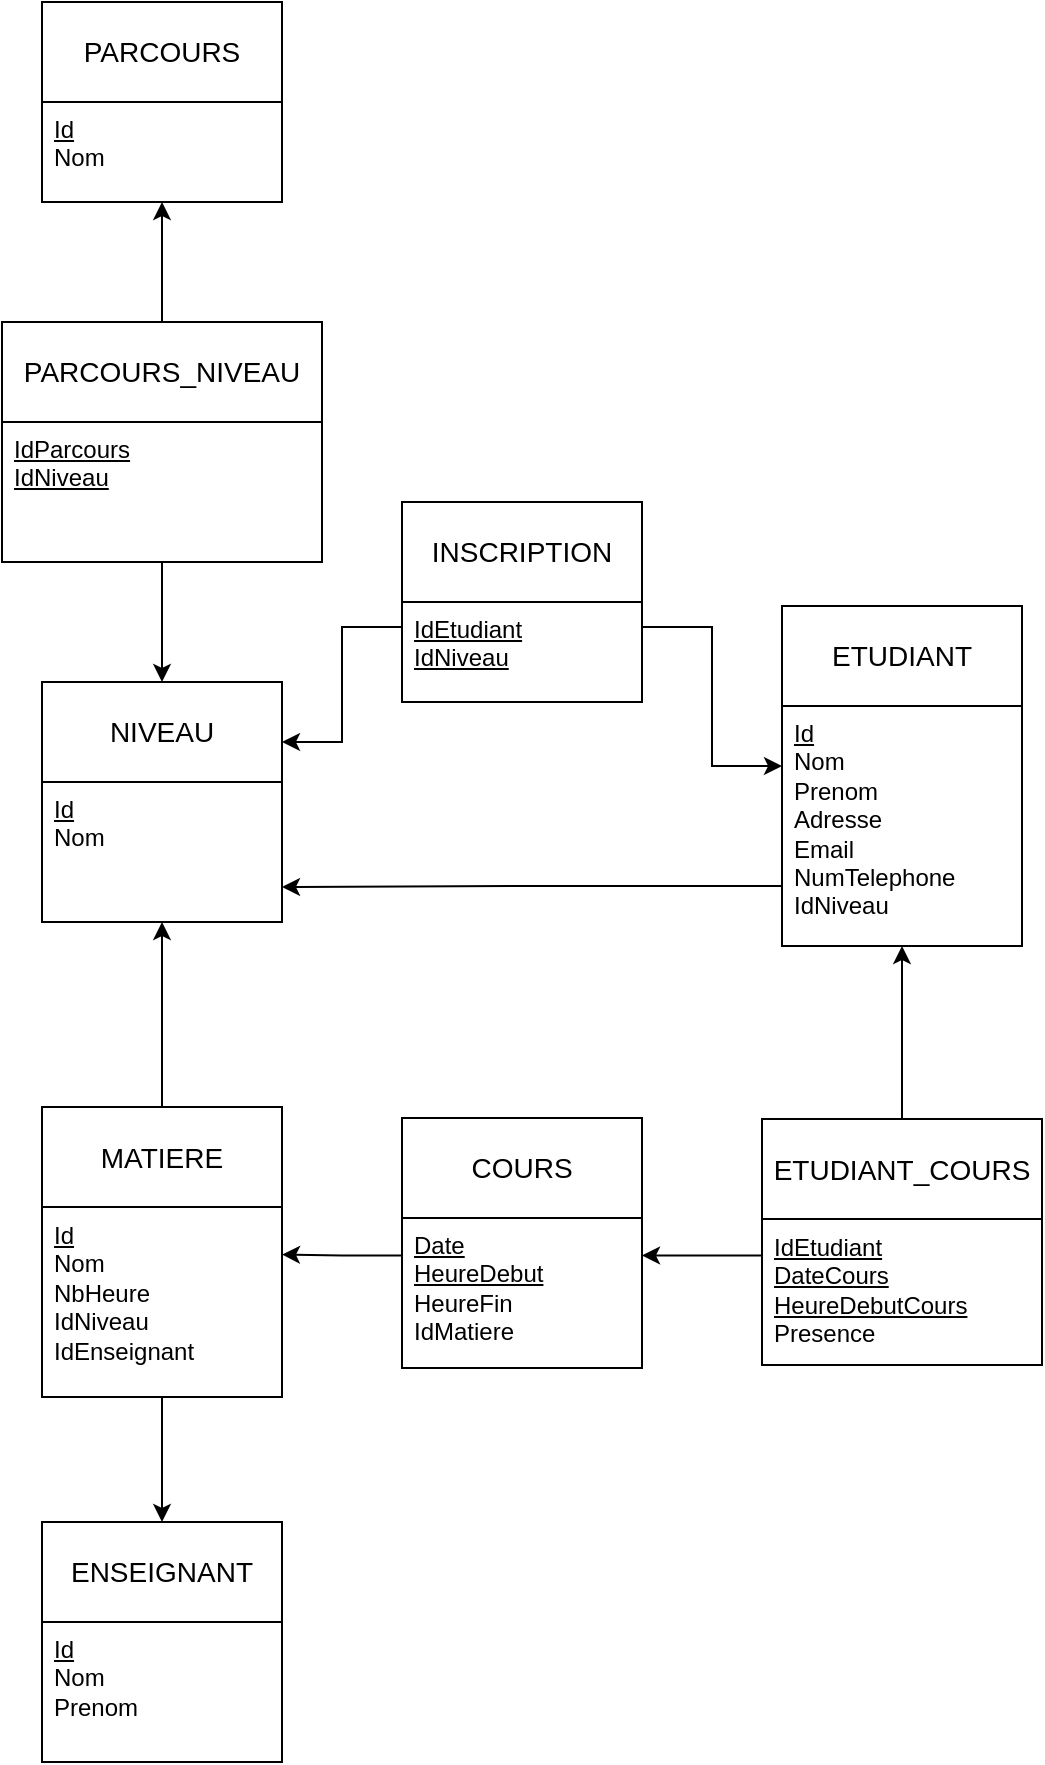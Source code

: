 <mxfile version="24.5.1" type="device">
  <diagram id="R2lEEEUBdFMjLlhIrx00" name="Page-1">
    <mxGraphModel dx="878" dy="563" grid="1" gridSize="10" guides="1" tooltips="1" connect="1" arrows="1" fold="1" page="1" pageScale="1" pageWidth="850" pageHeight="1100" math="0" shadow="0" extFonts="Permanent Marker^https://fonts.googleapis.com/css?family=Permanent+Marker">
      <root>
        <mxCell id="0" />
        <mxCell id="1" parent="0" />
        <mxCell id="bnuf3WYSZrRRGawVMBvF-1" value="PARCOURS" style="swimlane;childLayout=stackLayout;horizontal=1;startSize=50;horizontalStack=0;rounded=0;fontSize=14;fontStyle=0;strokeWidth=1;resizeParent=0;resizeLast=1;shadow=0;dashed=0;align=center;arcSize=4;whiteSpace=wrap;html=1;" parent="1" vertex="1">
          <mxGeometry x="180" y="110" width="120" height="100" as="geometry" />
        </mxCell>
        <mxCell id="bnuf3WYSZrRRGawVMBvF-2" value="&lt;u&gt;Id&lt;/u&gt;&lt;div&gt;Nom&lt;/div&gt;" style="align=left;strokeColor=none;fillColor=none;spacingLeft=4;fontSize=12;verticalAlign=top;resizable=0;rotatable=0;part=1;html=1;" parent="bnuf3WYSZrRRGawVMBvF-1" vertex="1">
          <mxGeometry y="50" width="120" height="50" as="geometry" />
        </mxCell>
        <mxCell id="u935Ka7-p9bcb2pJaBH7-19" style="edgeStyle=orthogonalEdgeStyle;rounded=0;orthogonalLoop=1;jettySize=auto;html=1;exitX=0.5;exitY=0;exitDx=0;exitDy=0;entryX=0.5;entryY=1;entryDx=0;entryDy=0;" edge="1" parent="1" source="u935Ka7-p9bcb2pJaBH7-1" target="bnuf3WYSZrRRGawVMBvF-2">
          <mxGeometry relative="1" as="geometry" />
        </mxCell>
        <mxCell id="u935Ka7-p9bcb2pJaBH7-1" value="PARCOURS_NIVEAU" style="swimlane;childLayout=stackLayout;horizontal=1;startSize=50;horizontalStack=0;rounded=0;fontSize=14;fontStyle=0;strokeWidth=1;resizeParent=0;resizeLast=1;shadow=0;dashed=0;align=center;arcSize=4;whiteSpace=wrap;html=1;" vertex="1" parent="1">
          <mxGeometry x="160" y="270" width="160" height="120" as="geometry" />
        </mxCell>
        <mxCell id="u935Ka7-p9bcb2pJaBH7-2" value="&lt;u&gt;IdParcours&lt;/u&gt;&lt;div&gt;&lt;u&gt;IdNiveau&lt;/u&gt;&lt;/div&gt;" style="align=left;strokeColor=none;fillColor=none;spacingLeft=4;fontSize=12;verticalAlign=top;resizable=0;rotatable=0;part=1;html=1;" vertex="1" parent="u935Ka7-p9bcb2pJaBH7-1">
          <mxGeometry y="50" width="160" height="70" as="geometry" />
        </mxCell>
        <mxCell id="u935Ka7-p9bcb2pJaBH7-3" value="NIVEAU" style="swimlane;childLayout=stackLayout;horizontal=1;startSize=50;horizontalStack=0;rounded=0;fontSize=14;fontStyle=0;strokeWidth=1;resizeParent=0;resizeLast=1;shadow=0;dashed=0;align=center;arcSize=4;whiteSpace=wrap;html=1;" vertex="1" parent="1">
          <mxGeometry x="180" y="450" width="120" height="120" as="geometry" />
        </mxCell>
        <mxCell id="u935Ka7-p9bcb2pJaBH7-4" value="&lt;u&gt;Id&lt;/u&gt;&lt;div&gt;Nom&lt;/div&gt;" style="align=left;strokeColor=none;fillColor=none;spacingLeft=4;fontSize=12;verticalAlign=top;resizable=0;rotatable=0;part=1;html=1;" vertex="1" parent="u935Ka7-p9bcb2pJaBH7-3">
          <mxGeometry y="50" width="120" height="70" as="geometry" />
        </mxCell>
        <mxCell id="u935Ka7-p9bcb2pJaBH7-5" value="INSCRIPTION" style="swimlane;childLayout=stackLayout;horizontal=1;startSize=50;horizontalStack=0;rounded=0;fontSize=14;fontStyle=0;strokeWidth=1;resizeParent=0;resizeLast=1;shadow=0;dashed=0;align=center;arcSize=4;whiteSpace=wrap;html=1;" vertex="1" parent="1">
          <mxGeometry x="360" y="360" width="120" height="100" as="geometry" />
        </mxCell>
        <mxCell id="u935Ka7-p9bcb2pJaBH7-6" value="&lt;u&gt;IdEtudiant&lt;/u&gt;&lt;div&gt;&lt;u&gt;IdNiveau&lt;/u&gt;&lt;/div&gt;" style="align=left;strokeColor=none;fillColor=none;spacingLeft=4;fontSize=12;verticalAlign=top;resizable=0;rotatable=0;part=1;html=1;" vertex="1" parent="u935Ka7-p9bcb2pJaBH7-5">
          <mxGeometry y="50" width="120" height="50" as="geometry" />
        </mxCell>
        <mxCell id="u935Ka7-p9bcb2pJaBH7-7" value="ETUDIANT" style="swimlane;childLayout=stackLayout;horizontal=1;startSize=50;horizontalStack=0;rounded=0;fontSize=14;fontStyle=0;strokeWidth=1;resizeParent=0;resizeLast=1;shadow=0;dashed=0;align=center;arcSize=4;whiteSpace=wrap;html=1;" vertex="1" parent="1">
          <mxGeometry x="550" y="412" width="120" height="170" as="geometry" />
        </mxCell>
        <mxCell id="u935Ka7-p9bcb2pJaBH7-8" value="&lt;u&gt;Id&lt;/u&gt;&lt;div&gt;Nom&lt;/div&gt;&lt;div&gt;Prenom&lt;/div&gt;&lt;div&gt;Adresse&lt;/div&gt;&lt;div&gt;Email&lt;/div&gt;&lt;div&gt;NumTelephone&lt;/div&gt;&lt;div&gt;IdNiveau&lt;/div&gt;" style="align=left;strokeColor=none;fillColor=none;spacingLeft=4;fontSize=12;verticalAlign=top;resizable=0;rotatable=0;part=1;html=1;" vertex="1" parent="u935Ka7-p9bcb2pJaBH7-7">
          <mxGeometry y="50" width="120" height="120" as="geometry" />
        </mxCell>
        <mxCell id="u935Ka7-p9bcb2pJaBH7-29" style="edgeStyle=orthogonalEdgeStyle;rounded=0;orthogonalLoop=1;jettySize=auto;html=1;exitX=0.5;exitY=0;exitDx=0;exitDy=0;entryX=0.5;entryY=1;entryDx=0;entryDy=0;" edge="1" parent="1" source="u935Ka7-p9bcb2pJaBH7-9" target="u935Ka7-p9bcb2pJaBH7-8">
          <mxGeometry relative="1" as="geometry" />
        </mxCell>
        <mxCell id="u935Ka7-p9bcb2pJaBH7-9" value="ETUDIANT_COURS" style="swimlane;childLayout=stackLayout;horizontal=1;startSize=50;horizontalStack=0;rounded=0;fontSize=14;fontStyle=0;strokeWidth=1;resizeParent=0;resizeLast=1;shadow=0;dashed=0;align=center;arcSize=4;whiteSpace=wrap;html=1;" vertex="1" parent="1">
          <mxGeometry x="540" y="668.5" width="140" height="123" as="geometry" />
        </mxCell>
        <mxCell id="u935Ka7-p9bcb2pJaBH7-10" value="&lt;u&gt;IdEtudiant&lt;/u&gt;&lt;div&gt;&lt;u&gt;DateCours&lt;/u&gt;&lt;/div&gt;&lt;div&gt;&lt;u&gt;HeureDebutCours&lt;/u&gt;&lt;/div&gt;&lt;div&gt;Presence&lt;/div&gt;" style="align=left;strokeColor=none;fillColor=none;spacingLeft=4;fontSize=12;verticalAlign=top;resizable=0;rotatable=0;part=1;html=1;" vertex="1" parent="u935Ka7-p9bcb2pJaBH7-9">
          <mxGeometry y="50" width="140" height="73" as="geometry" />
        </mxCell>
        <mxCell id="u935Ka7-p9bcb2pJaBH7-11" value="COURS" style="swimlane;childLayout=stackLayout;horizontal=1;startSize=50;horizontalStack=0;rounded=0;fontSize=14;fontStyle=0;strokeWidth=1;resizeParent=0;resizeLast=1;shadow=0;dashed=0;align=center;arcSize=4;whiteSpace=wrap;html=1;" vertex="1" parent="1">
          <mxGeometry x="360" y="668" width="120" height="125" as="geometry" />
        </mxCell>
        <mxCell id="u935Ka7-p9bcb2pJaBH7-12" value="&lt;u&gt;Date&lt;/u&gt;&lt;div&gt;&lt;u&gt;HeureDebut&lt;/u&gt;&lt;/div&gt;&lt;div&gt;HeureFin&lt;/div&gt;&lt;div&gt;IdMatiere&lt;/div&gt;" style="align=left;strokeColor=none;fillColor=none;spacingLeft=4;fontSize=12;verticalAlign=top;resizable=0;rotatable=0;part=1;html=1;" vertex="1" parent="u935Ka7-p9bcb2pJaBH7-11">
          <mxGeometry y="50" width="120" height="75" as="geometry" />
        </mxCell>
        <mxCell id="u935Ka7-p9bcb2pJaBH7-24" style="edgeStyle=orthogonalEdgeStyle;rounded=0;orthogonalLoop=1;jettySize=auto;html=1;exitX=0.5;exitY=0;exitDx=0;exitDy=0;entryX=0.5;entryY=1;entryDx=0;entryDy=0;" edge="1" parent="1" source="u935Ka7-p9bcb2pJaBH7-13" target="u935Ka7-p9bcb2pJaBH7-4">
          <mxGeometry relative="1" as="geometry" />
        </mxCell>
        <mxCell id="u935Ka7-p9bcb2pJaBH7-13" value="MATIERE" style="swimlane;childLayout=stackLayout;horizontal=1;startSize=50;horizontalStack=0;rounded=0;fontSize=14;fontStyle=0;strokeWidth=1;resizeParent=0;resizeLast=1;shadow=0;dashed=0;align=center;arcSize=4;whiteSpace=wrap;html=1;" vertex="1" parent="1">
          <mxGeometry x="180" y="662.5" width="120" height="145" as="geometry" />
        </mxCell>
        <mxCell id="u935Ka7-p9bcb2pJaBH7-14" value="&lt;u&gt;Id&lt;/u&gt;&lt;div&gt;Nom&lt;/div&gt;&lt;div&gt;NbHeure&lt;/div&gt;&lt;div&gt;IdNiveau&lt;/div&gt;&lt;div&gt;IdEnseignant&lt;/div&gt;" style="align=left;strokeColor=none;fillColor=none;spacingLeft=4;fontSize=12;verticalAlign=top;resizable=0;rotatable=0;part=1;html=1;" vertex="1" parent="u935Ka7-p9bcb2pJaBH7-13">
          <mxGeometry y="50" width="120" height="95" as="geometry" />
        </mxCell>
        <mxCell id="u935Ka7-p9bcb2pJaBH7-16" value="ENSEIGNANT" style="swimlane;childLayout=stackLayout;horizontal=1;startSize=50;horizontalStack=0;rounded=0;fontSize=14;fontStyle=0;strokeWidth=1;resizeParent=0;resizeLast=1;shadow=0;dashed=0;align=center;arcSize=4;whiteSpace=wrap;html=1;" vertex="1" parent="1">
          <mxGeometry x="180" y="870" width="120" height="120" as="geometry" />
        </mxCell>
        <mxCell id="u935Ka7-p9bcb2pJaBH7-17" value="&lt;u&gt;Id&lt;/u&gt;&lt;div&gt;Nom&lt;/div&gt;&lt;div&gt;Prenom&lt;/div&gt;" style="align=left;strokeColor=none;fillColor=none;spacingLeft=4;fontSize=12;verticalAlign=top;resizable=0;rotatable=0;part=1;html=1;" vertex="1" parent="u935Ka7-p9bcb2pJaBH7-16">
          <mxGeometry y="50" width="120" height="70" as="geometry" />
        </mxCell>
        <mxCell id="u935Ka7-p9bcb2pJaBH7-20" style="edgeStyle=orthogonalEdgeStyle;rounded=0;orthogonalLoop=1;jettySize=auto;html=1;exitX=0.5;exitY=1;exitDx=0;exitDy=0;entryX=0.5;entryY=0;entryDx=0;entryDy=0;" edge="1" parent="1" source="u935Ka7-p9bcb2pJaBH7-2" target="u935Ka7-p9bcb2pJaBH7-3">
          <mxGeometry relative="1" as="geometry" />
        </mxCell>
        <mxCell id="u935Ka7-p9bcb2pJaBH7-21" style="edgeStyle=orthogonalEdgeStyle;rounded=0;orthogonalLoop=1;jettySize=auto;html=1;exitX=0;exitY=0.25;exitDx=0;exitDy=0;entryX=1;entryY=0.25;entryDx=0;entryDy=0;" edge="1" parent="1" source="u935Ka7-p9bcb2pJaBH7-6" target="u935Ka7-p9bcb2pJaBH7-3">
          <mxGeometry relative="1" as="geometry" />
        </mxCell>
        <mxCell id="u935Ka7-p9bcb2pJaBH7-22" style="edgeStyle=orthogonalEdgeStyle;rounded=0;orthogonalLoop=1;jettySize=auto;html=1;exitX=1;exitY=0.25;exitDx=0;exitDy=0;entryX=0;entryY=0.25;entryDx=0;entryDy=0;" edge="1" parent="1" source="u935Ka7-p9bcb2pJaBH7-6" target="u935Ka7-p9bcb2pJaBH7-8">
          <mxGeometry relative="1" as="geometry" />
        </mxCell>
        <mxCell id="u935Ka7-p9bcb2pJaBH7-23" style="edgeStyle=orthogonalEdgeStyle;rounded=0;orthogonalLoop=1;jettySize=auto;html=1;exitX=0;exitY=0.75;exitDx=0;exitDy=0;entryX=1;entryY=0.75;entryDx=0;entryDy=0;" edge="1" parent="1" source="u935Ka7-p9bcb2pJaBH7-8" target="u935Ka7-p9bcb2pJaBH7-4">
          <mxGeometry relative="1" as="geometry" />
        </mxCell>
        <mxCell id="u935Ka7-p9bcb2pJaBH7-25" style="edgeStyle=orthogonalEdgeStyle;rounded=0;orthogonalLoop=1;jettySize=auto;html=1;exitX=0.5;exitY=1;exitDx=0;exitDy=0;entryX=0.5;entryY=0;entryDx=0;entryDy=0;" edge="1" parent="1" source="u935Ka7-p9bcb2pJaBH7-14" target="u935Ka7-p9bcb2pJaBH7-16">
          <mxGeometry relative="1" as="geometry" />
        </mxCell>
        <mxCell id="u935Ka7-p9bcb2pJaBH7-26" style="edgeStyle=orthogonalEdgeStyle;rounded=0;orthogonalLoop=1;jettySize=auto;html=1;exitX=0;exitY=0.25;exitDx=0;exitDy=0;entryX=1;entryY=0.25;entryDx=0;entryDy=0;" edge="1" parent="1" source="u935Ka7-p9bcb2pJaBH7-12" target="u935Ka7-p9bcb2pJaBH7-14">
          <mxGeometry relative="1" as="geometry" />
        </mxCell>
        <mxCell id="u935Ka7-p9bcb2pJaBH7-28" style="edgeStyle=orthogonalEdgeStyle;rounded=0;orthogonalLoop=1;jettySize=auto;html=1;exitX=0;exitY=0.25;exitDx=0;exitDy=0;entryX=1;entryY=0.25;entryDx=0;entryDy=0;" edge="1" parent="1" source="u935Ka7-p9bcb2pJaBH7-10" target="u935Ka7-p9bcb2pJaBH7-12">
          <mxGeometry relative="1" as="geometry" />
        </mxCell>
      </root>
    </mxGraphModel>
  </diagram>
</mxfile>
